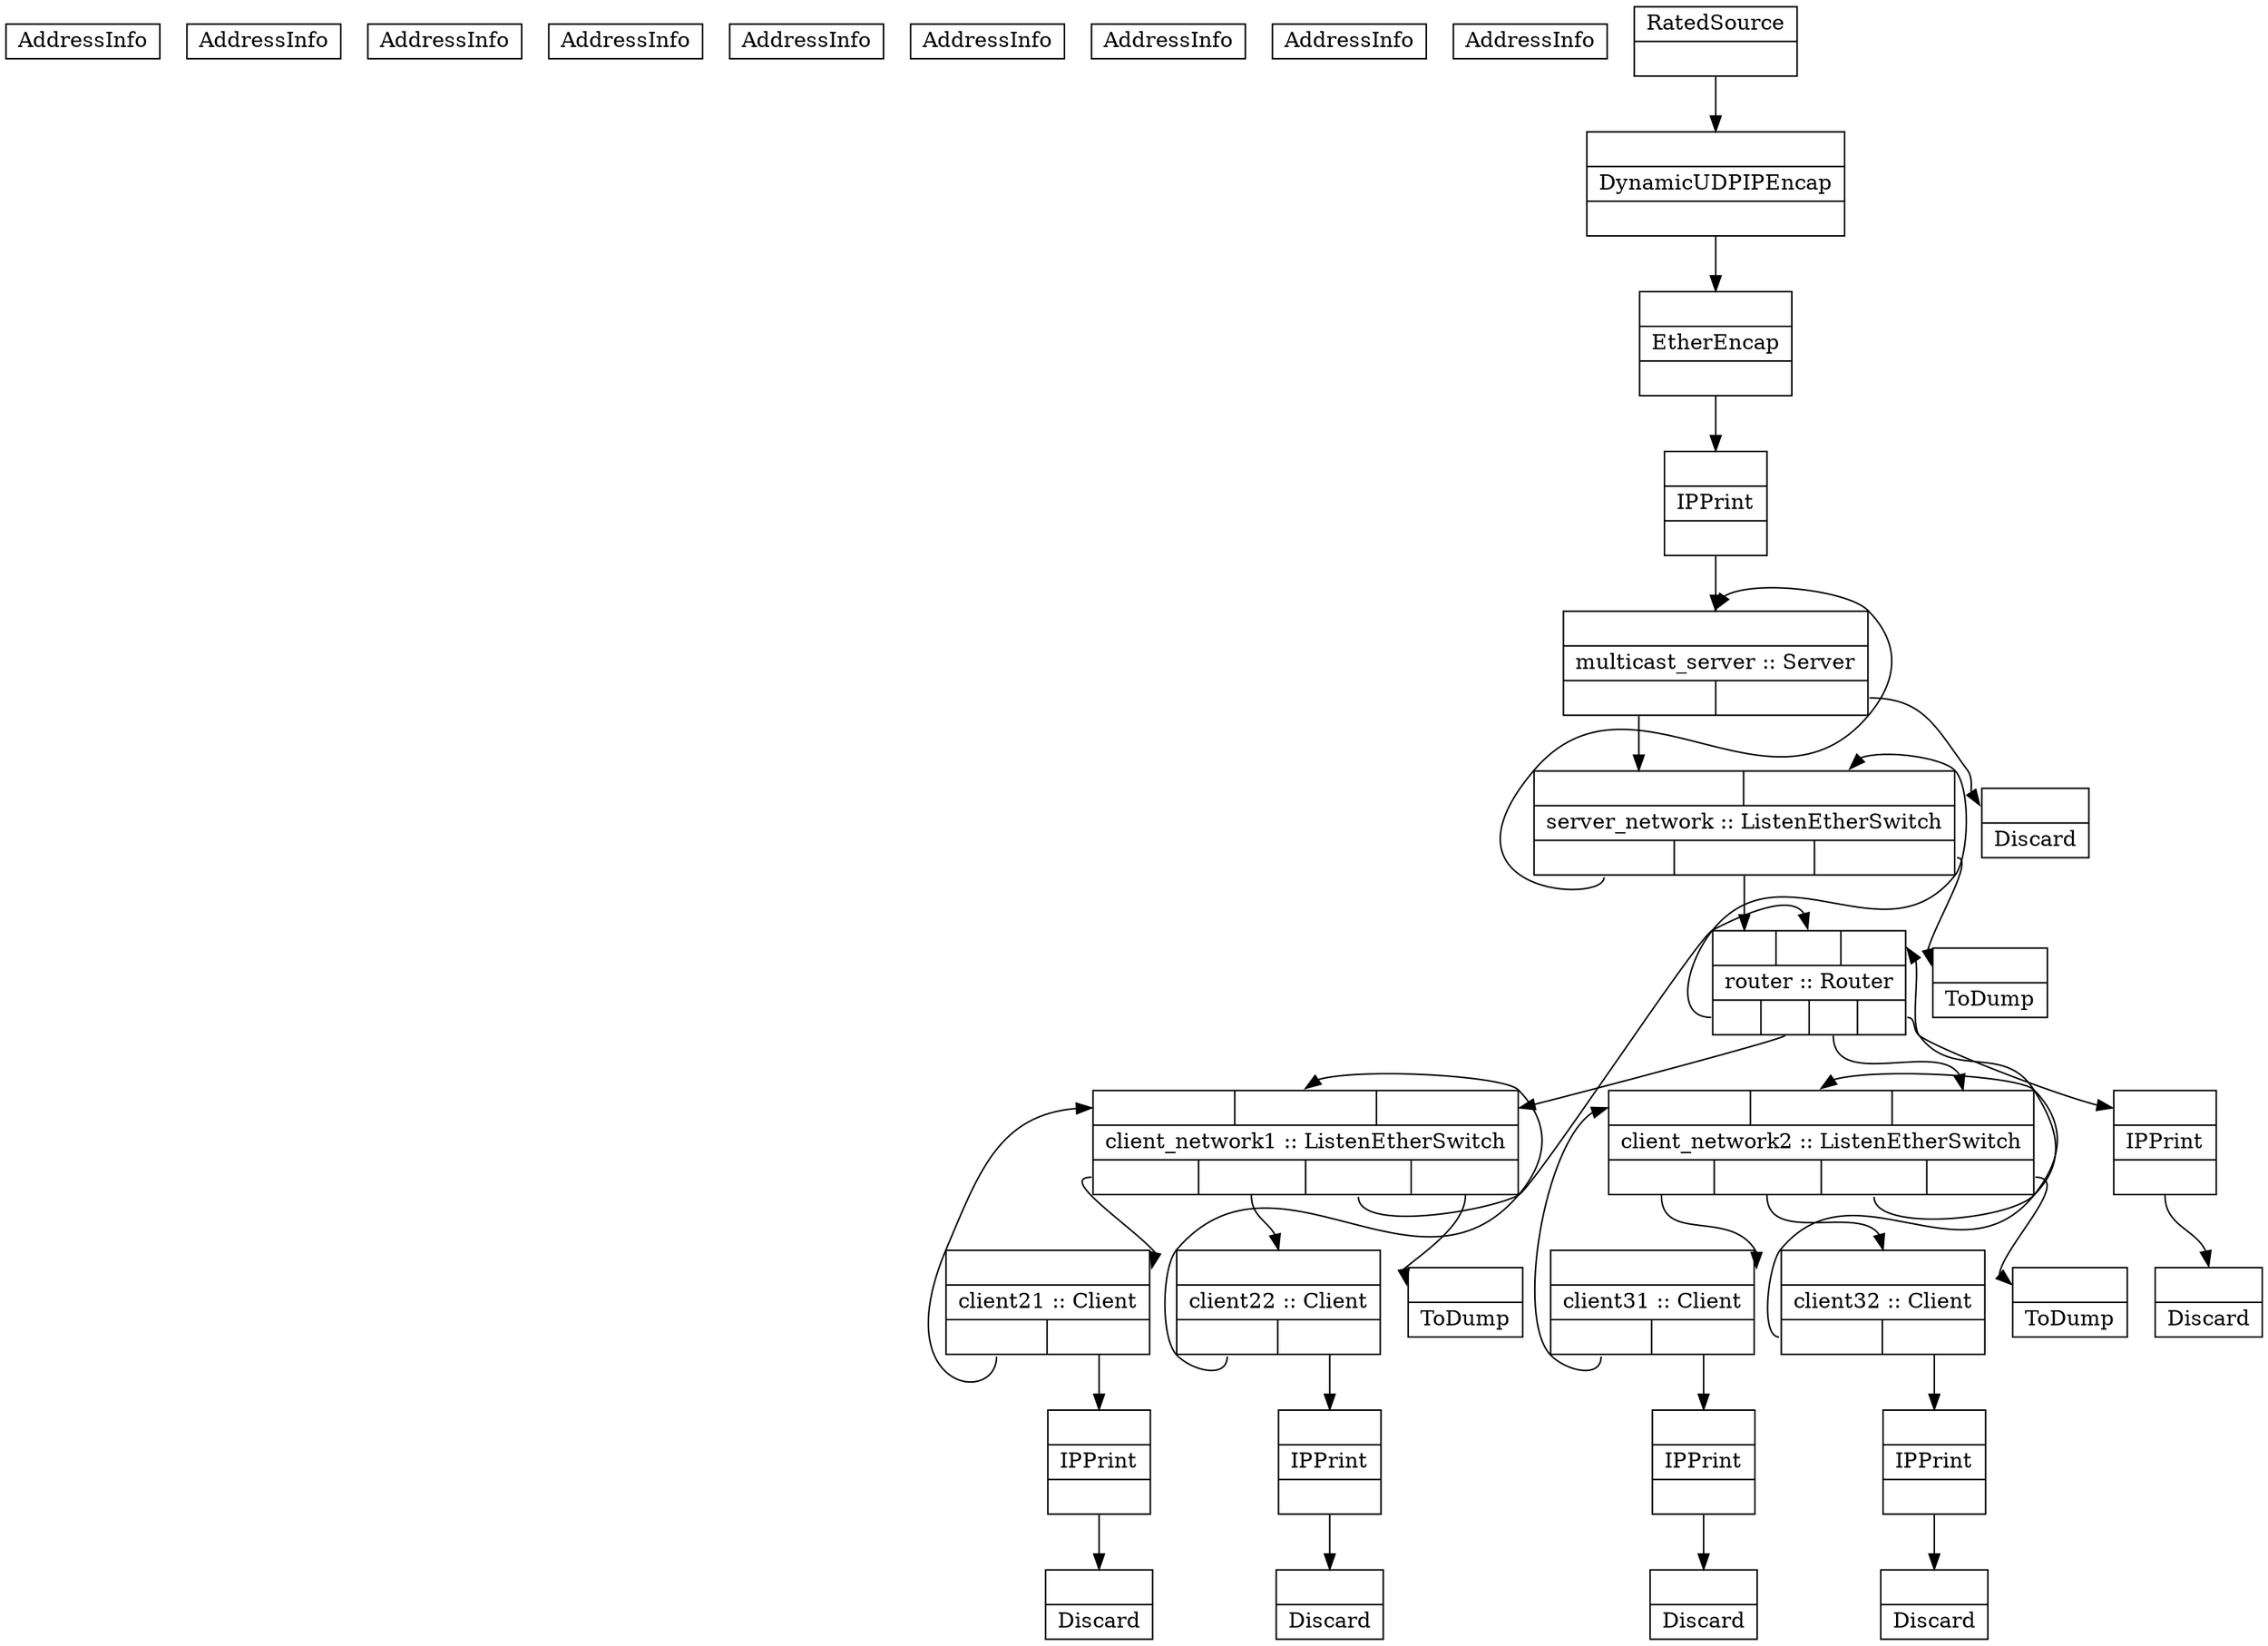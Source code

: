 digraph clickrouter {
  node [shape=record,height=.1]
  edge [arrowhead=normal,arrowtail=none,tailclip=false]
  "AddressInfo@1" [label="AddressInfo"];
  "AddressInfo@2" [label="AddressInfo"];
  "AddressInfo@3" [label="AddressInfo"];
  "AddressInfo@4" [label="AddressInfo"];
  "AddressInfo@5" [label="AddressInfo"];
  "AddressInfo@6" [label="AddressInfo"];
  "AddressInfo@7" [label="AddressInfo"];
  "AddressInfo@8" [label="AddressInfo"];
  "AddressInfo@9" [label="AddressInfo"];
  "multicast_server" [label="{{<i0>}|multicast_server :: Server|{<o0>|<o1>}}"];
  "client21" [label="{{<i0>}|client21 :: Client|{<o0>|<o1>}}"];
  "client22" [label="{{<i0>}|client22 :: Client|{<o0>|<o1>}}"];
  "client31" [label="{{<i0>}|client31 :: Client|{<o0>|<o1>}}"];
  "client32" [label="{{<i0>}|client32 :: Client|{<o0>|<o1>}}"];
  "router" [label="{{<i0>|<i1>|<i2>}|router :: Router|{<o0>|<o1>|<o2>|<o3>}}"];
  "server_network" [label="{{<i0>|<i1>}|server_network :: ListenEtherSwitch|{<o0>|<o1>|<o2>}}"];
  "client_network1" [label="{{<i0>|<i1>|<i2>}|client_network1 :: ListenEtherSwitch|{<o0>|<o1>|<o2>|<o3>}}"];
  "client_network2" [label="{{<i0>|<i1>|<i2>}|client_network2 :: ListenEtherSwitch|{<o0>|<o1>|<o2>|<o3>}}"];
  "Discard@19" [label="{{<i0>}|Discard}"];
  "IPPrint@20" [label="{{<i0>}|IPPrint|{<o0>}}"];
  "Discard@21" [label="{{<i0>}|Discard}"];
  "IPPrint@22" [label="{{<i0>}|IPPrint|{<o0>}}"];
  "Discard@23" [label="{{<i0>}|Discard}"];
  "IPPrint@24" [label="{{<i0>}|IPPrint|{<o0>}}"];
  "Discard@25" [label="{{<i0>}|Discard}"];
  "IPPrint@26" [label="{{<i0>}|IPPrint|{<o0>}}"];
  "Discard@27" [label="{{<i0>}|Discard}"];
  "IPPrint@28" [label="{{<i0>}|IPPrint|{<o0>}}"];
  "Discard@29" [label="{{<i0>}|Discard}"];
  "ToDump@30" [label="{{<i0>}|ToDump}"];
  "ToDump@31" [label="{{<i0>}|ToDump}"];
  "ToDump@32" [label="{{<i0>}|ToDump}"];
  "RatedSource@33" [label="{RatedSource|{<o0>}}"];
  "DynamicUDPIPEncap@34" [label="{{<i0>}|DynamicUDPIPEncap|{<o0>}}"];
  "EtherEncap@35" [label="{{<i0>}|EtherEncap|{<o0>}}"];
  "IPPrint@36" [label="{{<i0>}|IPPrint|{<o0>}}"];
  "multicast_server":o0 -> "server_network":i0;
  "server_network":o0 -> "multicast_server":i0;
  "multicast_server":o1 -> "Discard@19":i0;
  "client21":o0 -> "client_network1":i0;
  "client_network1":o0 -> "client21":i0;
  "client21":o1 -> "IPPrint@20":i0;
  "IPPrint@20":o0 -> "Discard@21":i0;
  "client22":o0 -> "client_network1":i1;
  "client_network1":o1 -> "client22":i0;
  "client22":o1 -> "IPPrint@22":i0;
  "IPPrint@22":o0 -> "Discard@23":i0;
  "client31":o0 -> "client_network2":i0;
  "client_network2":o0 -> "client31":i0;
  "client31":o1 -> "IPPrint@24":i0;
  "IPPrint@24":o0 -> "Discard@25":i0;
  "client32":o0 -> "client_network2":i1;
  "client_network2":o1 -> "client32":i0;
  "client32":o1 -> "IPPrint@26":i0;
  "IPPrint@26":o0 -> "Discard@27":i0;
  "router":o0 -> "server_network":i1;
  "server_network":o1 -> "router":i0;
  "router":o1 -> "client_network1":i2;
  "client_network1":o2 -> "router":i1;
  "router":o2 -> "client_network2":i2;
  "client_network2":o2 -> "router":i2;
  "router":o3 -> "IPPrint@28":i0;
  "IPPrint@28":o0 -> "Discard@29":i0;
  "server_network":o2 -> "ToDump@30":i0;
  "client_network1":o3 -> "ToDump@31":i0;
  "client_network2":o3 -> "ToDump@32":i0;
  "RatedSource@33":o0 -> "DynamicUDPIPEncap@34":i0;
  "DynamicUDPIPEncap@34":o0 -> "EtherEncap@35":i0;
  "EtherEncap@35":o0 -> "IPPrint@36":i0;
  "IPPrint@36":o0 -> "multicast_server":i0;
}
